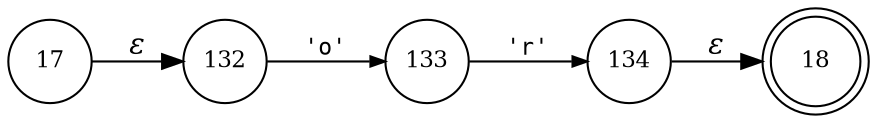 digraph ATN {
rankdir=LR;
s18[fontsize=11, label="18", shape=doublecircle, fixedsize=true, width=.6];
s17[fontsize=11,label="17", shape=circle, fixedsize=true, width=.55, peripheries=1];
s133[fontsize=11,label="133", shape=circle, fixedsize=true, width=.55, peripheries=1];
s132[fontsize=11,label="132", shape=circle, fixedsize=true, width=.55, peripheries=1];
s134[fontsize=11,label="134", shape=circle, fixedsize=true, width=.55, peripheries=1];
s17 -> s132 [fontname="Times-Italic", label="&epsilon;"];
s132 -> s133 [fontsize=11, fontname="Courier", arrowsize=.7, label = "'o'", arrowhead = normal];
s133 -> s134 [fontsize=11, fontname="Courier", arrowsize=.7, label = "'r'", arrowhead = normal];
s134 -> s18 [fontname="Times-Italic", label="&epsilon;"];
}